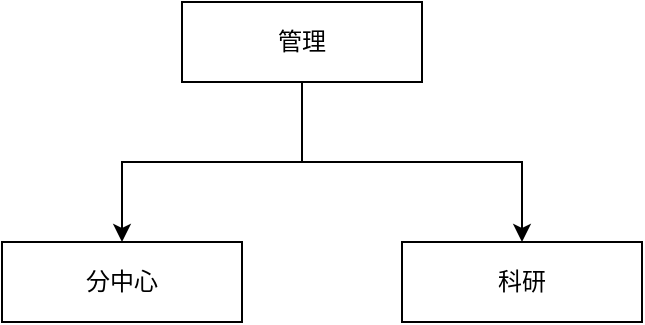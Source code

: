 <mxfile version="10.6.7" type="github"><diagram id="q9boqvm_yd11rAwtNtiV" name="运行系统"><mxGraphModel dx="1080" dy="465" grid="1" gridSize="10" guides="1" tooltips="1" connect="1" arrows="1" fold="1" page="1" pageScale="1" pageWidth="1169" pageHeight="1654" math="0" shadow="0"><root><mxCell id="0"/><mxCell id="1" parent="0"/><mxCell id="21pMtnA3MZEUlPhcSbbC-1" value="分中心" style="rounded=0;whiteSpace=wrap;html=1;" vertex="1" parent="1"><mxGeometry x="240" y="200" width="120" height="40" as="geometry"/></mxCell><mxCell id="21pMtnA3MZEUlPhcSbbC-5" style="edgeStyle=orthogonalEdgeStyle;rounded=0;orthogonalLoop=1;jettySize=auto;html=1;exitX=0.5;exitY=1;exitDx=0;exitDy=0;" edge="1" parent="1" source="21pMtnA3MZEUlPhcSbbC-2" target="21pMtnA3MZEUlPhcSbbC-1"><mxGeometry relative="1" as="geometry"/></mxCell><mxCell id="21pMtnA3MZEUlPhcSbbC-6" style="edgeStyle=orthogonalEdgeStyle;rounded=0;orthogonalLoop=1;jettySize=auto;html=1;exitX=0.5;exitY=1;exitDx=0;exitDy=0;" edge="1" parent="1" source="21pMtnA3MZEUlPhcSbbC-2" target="21pMtnA3MZEUlPhcSbbC-3"><mxGeometry relative="1" as="geometry"/></mxCell><mxCell id="21pMtnA3MZEUlPhcSbbC-2" value="管理" style="rounded=0;whiteSpace=wrap;html=1;" vertex="1" parent="1"><mxGeometry x="330" y="80" width="120" height="40" as="geometry"/></mxCell><mxCell id="21pMtnA3MZEUlPhcSbbC-3" value="科研" style="rounded=0;whiteSpace=wrap;html=1;" vertex="1" parent="1"><mxGeometry x="440" y="200" width="120" height="40" as="geometry"/></mxCell></root></mxGraphModel></diagram><diagram id="eRZXEG6s1eRti_mC7osv" name="全人群"><mxGraphModel dx="1080" dy="465" grid="1" gridSize="10" guides="1" tooltips="1" connect="1" arrows="1" fold="1" page="1" pageScale="1" pageWidth="1169" pageHeight="1654" math="0" shadow="0"><root><mxCell id="DFeX5Mus5mlYzhDyg8Aa-0"/><mxCell id="DFeX5Mus5mlYzhDyg8Aa-1" parent="DFeX5Mus5mlYzhDyg8Aa-0"/><mxCell id="kk-1lTyKlLJS0J3xFsJl-6" style="edgeStyle=orthogonalEdgeStyle;rounded=0;orthogonalLoop=1;jettySize=auto;html=1;exitX=1;exitY=0.5;exitDx=0;exitDy=0;entryX=0;entryY=0.5;entryDx=0;entryDy=0;" edge="1" parent="DFeX5Mus5mlYzhDyg8Aa-1" source="kk-1lTyKlLJS0J3xFsJl-0" target="kk-1lTyKlLJS0J3xFsJl-1"><mxGeometry relative="1" as="geometry"/></mxCell><mxCell id="kk-1lTyKlLJS0J3xFsJl-7" style="edgeStyle=orthogonalEdgeStyle;rounded=0;orthogonalLoop=1;jettySize=auto;html=1;exitX=1;exitY=0.5;exitDx=0;exitDy=0;entryX=0;entryY=0.5;entryDx=0;entryDy=0;" edge="1" parent="DFeX5Mus5mlYzhDyg8Aa-1" source="kk-1lTyKlLJS0J3xFsJl-0" target="kk-1lTyKlLJS0J3xFsJl-2"><mxGeometry relative="1" as="geometry"/></mxCell><mxCell id="kk-1lTyKlLJS0J3xFsJl-8" style="edgeStyle=orthogonalEdgeStyle;rounded=0;orthogonalLoop=1;jettySize=auto;html=1;exitX=1;exitY=0.5;exitDx=0;exitDy=0;entryX=0;entryY=0.5;entryDx=0;entryDy=0;" edge="1" parent="DFeX5Mus5mlYzhDyg8Aa-1" source="kk-1lTyKlLJS0J3xFsJl-0" target="kk-1lTyKlLJS0J3xFsJl-4"><mxGeometry relative="1" as="geometry"/></mxCell><mxCell id="kk-1lTyKlLJS0J3xFsJl-9" style="edgeStyle=orthogonalEdgeStyle;rounded=0;orthogonalLoop=1;jettySize=auto;html=1;exitX=1;exitY=0.5;exitDx=0;exitDy=0;entryX=0;entryY=0.5;entryDx=0;entryDy=0;" edge="1" parent="DFeX5Mus5mlYzhDyg8Aa-1" source="kk-1lTyKlLJS0J3xFsJl-0" target="kk-1lTyKlLJS0J3xFsJl-3"><mxGeometry relative="1" as="geometry"/></mxCell><mxCell id="kk-1lTyKlLJS0J3xFsJl-10" style="edgeStyle=orthogonalEdgeStyle;rounded=0;orthogonalLoop=1;jettySize=auto;html=1;exitX=1;exitY=0.5;exitDx=0;exitDy=0;entryX=0;entryY=0.5;entryDx=0;entryDy=0;" edge="1" parent="DFeX5Mus5mlYzhDyg8Aa-1" source="kk-1lTyKlLJS0J3xFsJl-0" target="kk-1lTyKlLJS0J3xFsJl-5"><mxGeometry relative="1" as="geometry"/></mxCell><mxCell id="kk-1lTyKlLJS0J3xFsJl-0" value="全人群" style="rounded=0;whiteSpace=wrap;html=1;" vertex="1" parent="DFeX5Mus5mlYzhDyg8Aa-1"><mxGeometry x="240" y="440" width="120" height="40" as="geometry"/></mxCell><mxCell id="kk-1lTyKlLJS0J3xFsJl-1" value="数据验证" style="rounded=0;whiteSpace=wrap;html=1;" vertex="1" parent="DFeX5Mus5mlYzhDyg8Aa-1"><mxGeometry x="480" y="280" width="120" height="40" as="geometry"/></mxCell><mxCell id="kk-1lTyKlLJS0J3xFsJl-2" value="数据一体化" style="rounded=0;whiteSpace=wrap;html=1;" vertex="1" parent="DFeX5Mus5mlYzhDyg8Aa-1"><mxGeometry x="480" y="360" width="120" height="40" as="geometry"/></mxCell><mxCell id="kk-1lTyKlLJS0J3xFsJl-3" value="药品" style="rounded=0;whiteSpace=wrap;html=1;" vertex="1" parent="DFeX5Mus5mlYzhDyg8Aa-1"><mxGeometry x="480" y="520" width="120" height="40" as="geometry"/></mxCell><mxCell id="kk-1lTyKlLJS0J3xFsJl-4" value="疾病" style="rounded=0;whiteSpace=wrap;html=1;" vertex="1" parent="DFeX5Mus5mlYzhDyg8Aa-1"><mxGeometry x="480" y="440" width="120" height="40" as="geometry"/></mxCell><mxCell id="kk-1lTyKlLJS0J3xFsJl-5" value="化验指标" style="rounded=0;whiteSpace=wrap;html=1;" vertex="1" parent="DFeX5Mus5mlYzhDyg8Aa-1"><mxGeometry x="480" y="600" width="120" height="40" as="geometry"/></mxCell><mxCell id="xRSfHQvCRkpTcQcL_b9S-0" value="IP:172.16.12.97:8080/wb" style="text;html=1;resizable=0;points=[];autosize=1;align=left;verticalAlign=top;spacingTop=-4;" vertex="1" parent="DFeX5Mus5mlYzhDyg8Aa-1"><mxGeometry x="194" y="153" width="150" height="20" as="geometry"/></mxCell><mxCell id="xRSfHQvCRkpTcQcL_b9S-2" value="四大资源库" style="text;html=1;resizable=0;points=[];autosize=1;align=left;verticalAlign=top;spacingTop=-4;" vertex="1" parent="DFeX5Mus5mlYzhDyg8Aa-1"><mxGeometry x="194" y="198" width="80" height="20" as="geometry"/></mxCell></root></mxGraphModel></diagram><diagram id="TWj5PdffjkuYeUSfnZpu" name="开发版平台"><mxGraphModel dx="1080" dy="465" grid="1" gridSize="10" guides="1" tooltips="1" connect="1" arrows="1" fold="1" page="1" pageScale="1" pageWidth="1169" pageHeight="1654" math="0" shadow="0"><root><mxCell id="QhHzZQlIMSTDcdBccODe-0"/><mxCell id="QhHzZQlIMSTDcdBccODe-1" parent="QhHzZQlIMSTDcdBccODe-0"/><mxCell id="xH4hpBuiailFWPQJXFIG-0" value="康评健康医疗大数据平台" style="rounded=0;whiteSpace=wrap;html=1;" vertex="1" parent="QhHzZQlIMSTDcdBccODe-1"><mxGeometry x="200" y="160" width="210" height="40" as="geometry"/></mxCell></root></mxGraphModel></diagram></mxfile>